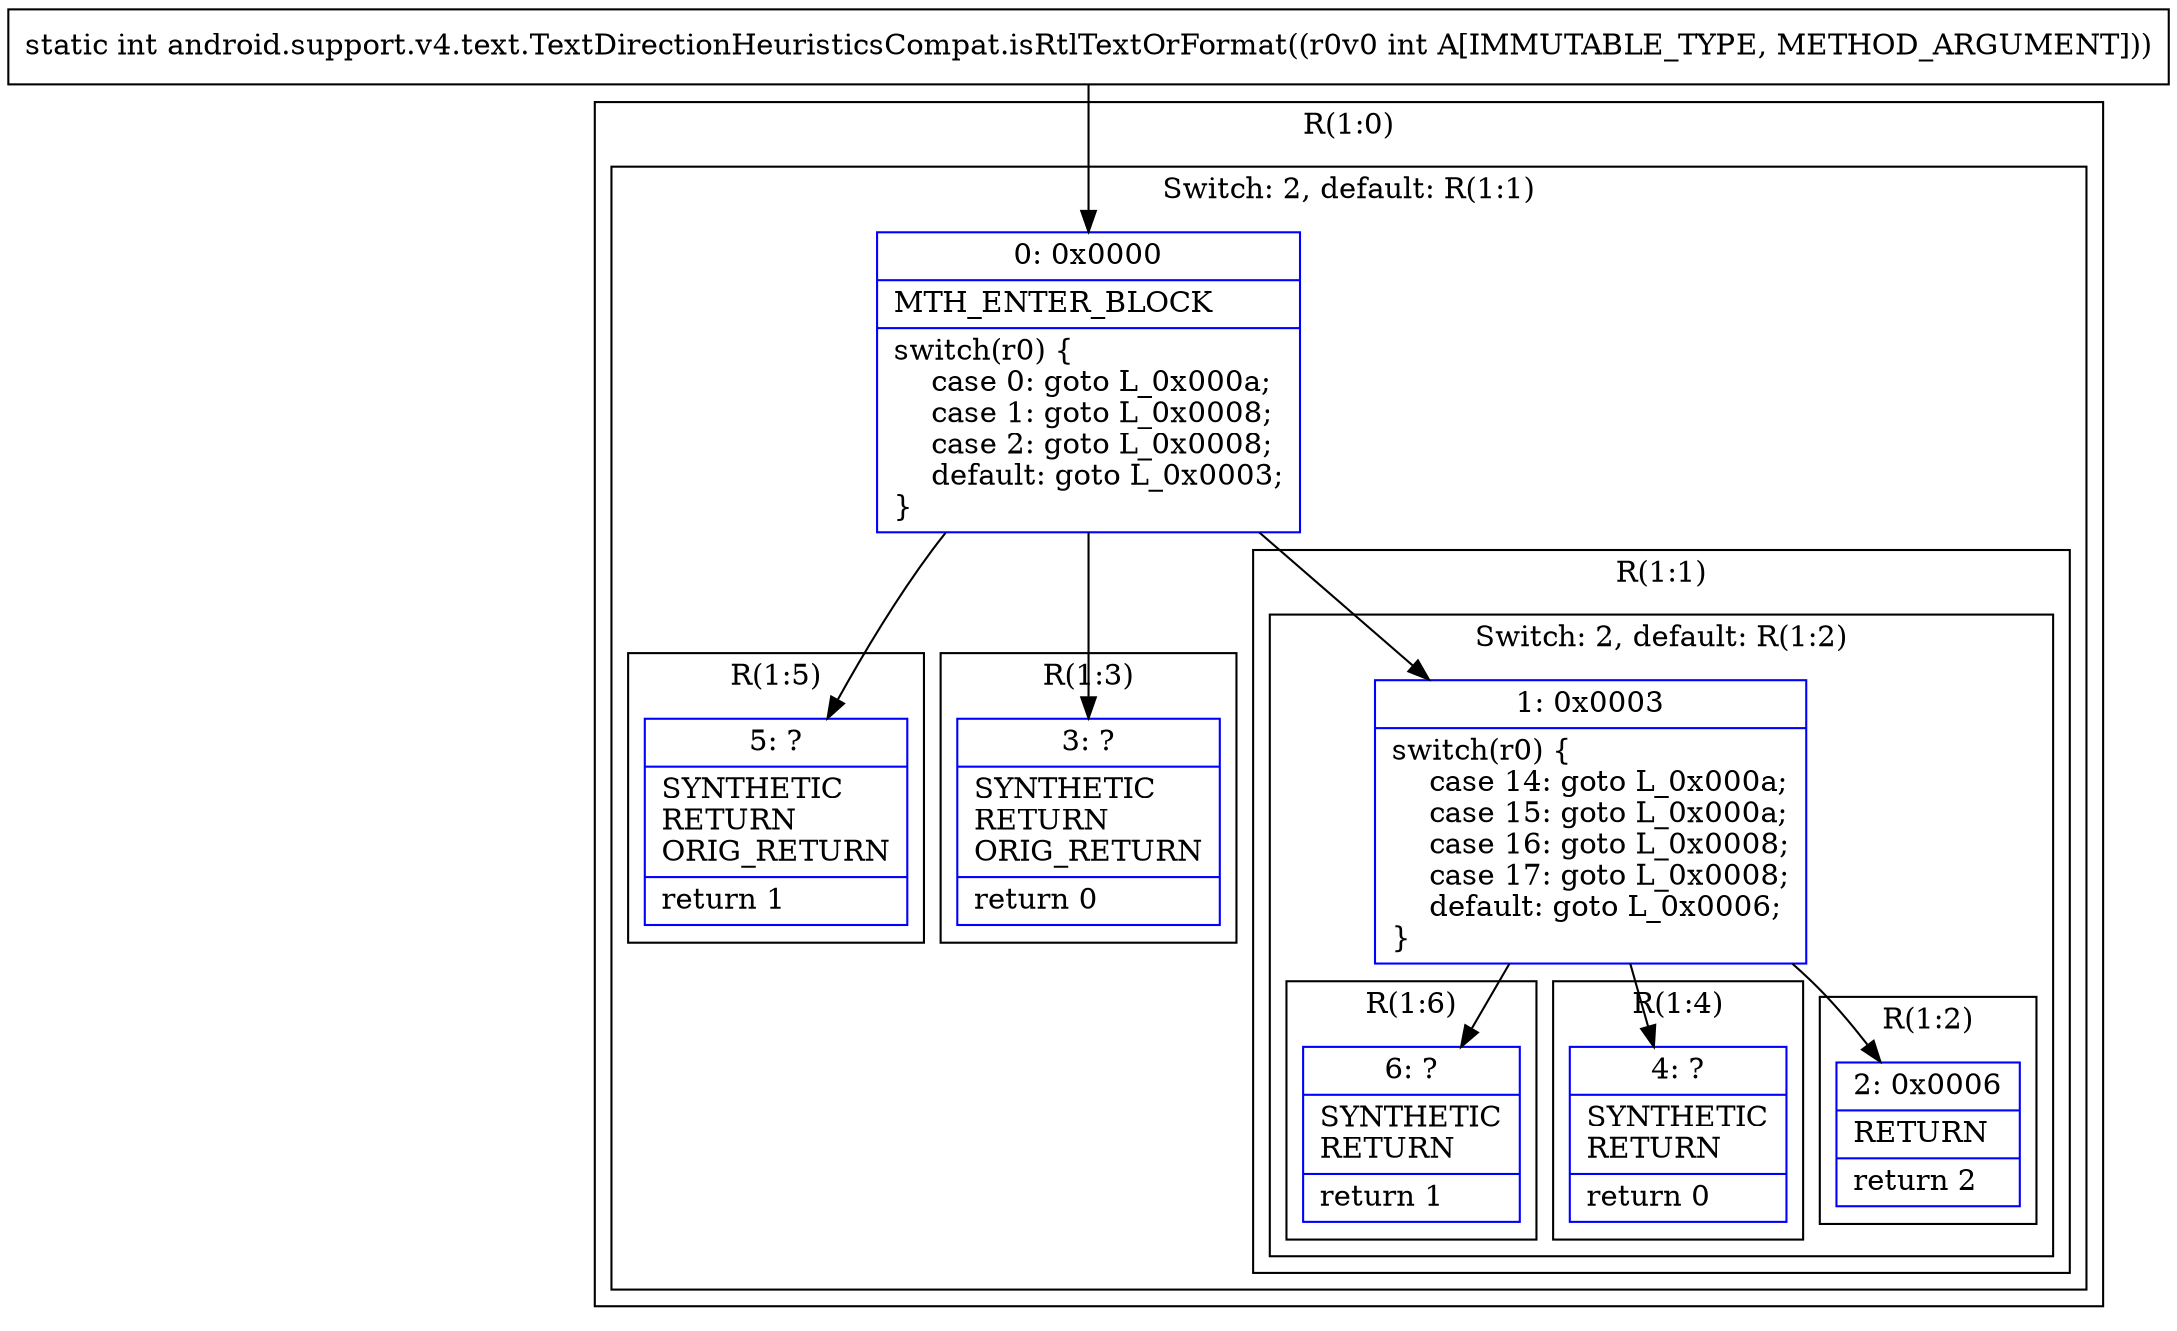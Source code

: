digraph "CFG forandroid.support.v4.text.TextDirectionHeuristicsCompat.isRtlTextOrFormat(I)I" {
subgraph cluster_Region_1933527427 {
label = "R(1:0)";
node [shape=record,color=blue];
subgraph cluster_SwitchRegion_170357047 {
label = "Switch: 2, default: R(1:1)";
node [shape=record,color=blue];
Node_0 [shape=record,label="{0\:\ 0x0000|MTH_ENTER_BLOCK\l|switch(r0) \{\l    case 0: goto L_0x000a;\l    case 1: goto L_0x0008;\l    case 2: goto L_0x0008;\l    default: goto L_0x0003;\l\}\l}"];
subgraph cluster_Region_229316843 {
label = "R(1:5)";
node [shape=record,color=blue];
Node_5 [shape=record,label="{5\:\ ?|SYNTHETIC\lRETURN\lORIG_RETURN\l|return 1\l}"];
}
subgraph cluster_Region_1655744258 {
label = "R(1:3)";
node [shape=record,color=blue];
Node_3 [shape=record,label="{3\:\ ?|SYNTHETIC\lRETURN\lORIG_RETURN\l|return 0\l}"];
}
subgraph cluster_Region_1808435590 {
label = "R(1:1)";
node [shape=record,color=blue];
subgraph cluster_SwitchRegion_1515578113 {
label = "Switch: 2, default: R(1:2)";
node [shape=record,color=blue];
Node_1 [shape=record,label="{1\:\ 0x0003|switch(r0) \{\l    case 14: goto L_0x000a;\l    case 15: goto L_0x000a;\l    case 16: goto L_0x0008;\l    case 17: goto L_0x0008;\l    default: goto L_0x0006;\l\}\l}"];
subgraph cluster_Region_267175136 {
label = "R(1:6)";
node [shape=record,color=blue];
Node_6 [shape=record,label="{6\:\ ?|SYNTHETIC\lRETURN\l|return 1\l}"];
}
subgraph cluster_Region_1753475752 {
label = "R(1:4)";
node [shape=record,color=blue];
Node_4 [shape=record,label="{4\:\ ?|SYNTHETIC\lRETURN\l|return 0\l}"];
}
subgraph cluster_Region_1463474311 {
label = "R(1:2)";
node [shape=record,color=blue];
Node_2 [shape=record,label="{2\:\ 0x0006|RETURN\l|return 2\l}"];
}
}
}
}
}
MethodNode[shape=record,label="{static int android.support.v4.text.TextDirectionHeuristicsCompat.isRtlTextOrFormat((r0v0 int A[IMMUTABLE_TYPE, METHOD_ARGUMENT])) }"];
MethodNode -> Node_0;
Node_0 -> Node_1;
Node_0 -> Node_3;
Node_0 -> Node_5;
Node_1 -> Node_2;
Node_1 -> Node_4;
Node_1 -> Node_6;
}

